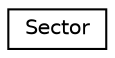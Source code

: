 digraph "Graphical Class Hierarchy"
{
 // LATEX_PDF_SIZE
  edge [fontname="Helvetica",fontsize="10",labelfontname="Helvetica",labelfontsize="10"];
  node [fontname="Helvetica",fontsize="10",shape=record];
  rankdir="LR";
  Node0 [label="Sector",height=0.2,width=0.4,color="black", fillcolor="white", style="filled",URL="$class_sector.html",tooltip="class not being used it will integrate with backgrounds so that many backgrounds can work at one time..."];
}
